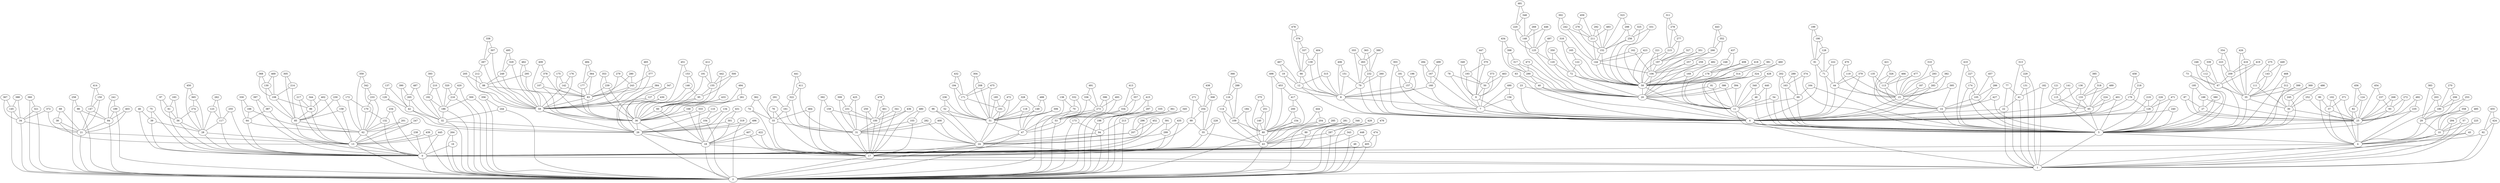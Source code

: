 strict graph G {
0;
1;
2;
4;
5;
6;
7;
8;
9;
10;
11;
12;
13;
14;
15;
16;
17;
18;
19;
20;
21;
22;
23;
24;
25;
26;
27;
28;
29;
30;
31;
32;
33;
34;
35;
36;
37;
38;
39;
40;
41;
42;
43;
44;
45;
46;
47;
48;
49;
50;
51;
52;
53;
54;
55;
56;
57;
58;
59;
60;
61;
62;
63;
64;
65;
66;
67;
68;
69;
70;
71;
72;
73;
74;
75;
76;
77;
78;
79;
80;
81;
82;
83;
84;
85;
86;
87;
88;
89;
90;
91;
92;
93;
94;
95;
96;
97;
98;
99;
100;
101;
102;
103;
104;
105;
106;
107;
108;
109;
110;
111;
112;
113;
114;
115;
116;
117;
118;
119;
120;
121;
122;
123;
124;
125;
126;
127;
128;
129;
130;
131;
132;
133;
134;
135;
136;
137;
138;
139;
140;
141;
142;
143;
144;
145;
146;
147;
148;
149;
150;
151;
152;
153;
154;
155;
156;
157;
158;
159;
160;
161;
162;
163;
164;
165;
166;
167;
168;
169;
170;
171;
172;
173;
174;
175;
176;
177;
178;
179;
180;
181;
182;
183;
184;
185;
186;
187;
188;
189;
190;
191;
192;
193;
194;
195;
196;
197;
198;
199;
200;
201;
202;
203;
204;
205;
206;
207;
208;
209;
210;
211;
212;
213;
214;
215;
216;
217;
218;
219;
220;
221;
222;
223;
224;
225;
226;
227;
228;
229;
230;
231;
232;
233;
234;
235;
236;
237;
238;
239;
240;
241;
242;
243;
244;
245;
246;
247;
248;
249;
250;
251;
252;
253;
254;
255;
256;
257;
258;
259;
260;
261;
262;
263;
264;
265;
266;
267;
268;
269;
270;
271;
272;
273;
274;
275;
276;
277;
278;
279;
280;
281;
282;
283;
284;
285;
286;
287;
288;
289;
290;
291;
292;
293;
294;
295;
296;
297;
298;
299;
300;
301;
302;
303;
304;
305;
306;
307;
308;
309;
310;
311;
312;
313;
314;
315;
316;
317;
318;
319;
320;
321;
322;
323;
324;
325;
326;
327;
328;
329;
330;
331;
332;
333;
334;
335;
336;
337;
338;
339;
340;
341;
342;
343;
344;
345;
346;
347;
348;
349;
350;
351;
352;
353;
354;
355;
356;
357;
358;
359;
360;
361;
362;
363;
364;
365;
366;
367;
368;
369;
370;
371;
372;
373;
374;
375;
376;
377;
378;
379;
380;
381;
382;
383;
384;
385;
386;
387;
388;
389;
390;
391;
392;
393;
394;
395;
396;
397;
398;
399;
400;
401;
402;
403;
404;
405;
406;
407;
408;
409;
410;
411;
412;
413;
414;
415;
416;
417;
418;
419;
420;
421;
422;
423;
424;
425;
426;
427;
428;
429;
430;
431;
432;
433;
434;
435;
436;
437;
438;
439;
440;
441;
442;
443;
444;
445;
446;
447;
448;
449;
450;
451;
452;
453;
454;
455;
456;
457;
458;
459;
460;
461;
462;
463;
464;
465;
466;
467;
468;
469;
470;
471;
472;
473;
474;
475;
476;
477;
478;
479;
480;
481;
482;
483;
484;
485;
486;
487;
488;
489;
490;
491;
492;
493;
494;
495;
496;
497;
498;
499;
500;
401 -- 5;
121 -- 115;
464 -- 17;
172 -- 62;
153 -- 146;
451 -- 153;
140 -- 80;
453 -- 417;
469 -- 108;
300 -- 2;
24 -- 17;
498 -- 80;
271 -- 254;
380 -- 5;
87 -- 25;
109 -- 80;
371 -- 37;
412 -- 155;
279 -- 59;
295 -- 88;
24 -- 2;
273 -- 53;
409 -- 378;
377 -- 59;
35 -- 30;
391 -- 299;
115 -- 65;
86 -- 85;
424 -- 92;
298 -- 256;
94 -- 2;
92 -- 1;
284 -- 160;
263 -- 79;
430 -- 26;
23 -- 20;
361 -- 213;
251 -- 80;
377 -- 243;
370 -- 9;
127 -- 59;
154 -- 80;
362 -- 74;
484 -- 177;
279 -- 243;
362 -- 33;
383 -- 203;
37 -- 4;
93 -- 25;
114 -- 43;
374 -- 163;
438 -- 254;
192 -- 32;
145 -- 2;
497 -- 120;
231 -- 31;
371 -- 25;
188 -- 27;
194 -- 171;
287 -- 43;
150 -- 147;
400 -- 24;
14 -- 5;
177 -- 36;
210 -- 186;
156 -- 7;
103 -- 17;
259 -- 20;
337 -- 66;
173 -- 94;
387 -- 0;
182 -- 41;
250 -- 17;
479 -- 461;
373 -- 9;
66 -- 8;
483 -- 152;
360 -- 321;
322 -- 31;
57 -- 1;
460 -- 324;
422 -- 17;
328 -- 149;
409 -- 36;
222 -- 71;
183 -- 61;
60 -- 18;
229 -- 1;
205 -- 88;
434 -- 398;
457 -- 286;
266 -- 257;
169 -- 11;
105 -- 5;
289 -- 69;
325 -- 256;
158 -- 85;
162 -- 106;
406 -- 8;
242 -- 211;
399 -- 35;
247 -- 62;
487 -- 265;
491 -- 273;
85 -- 13;
66 -- 12;
114 -- 109;
210 -- 192;
38 -- 21;
193 -- 9;
268 -- 93;
69 -- 5;
56 -- 28;
57 -- 10;
52 -- 51;
141 -- 65;
339 -- 112;
351 -- 197;
53 -- 2;
232 -- 79;
264 -- 2;
337 -- 139;
348 -- 220;
437 -- 178;
495 -- 329;
239 -- 83;
21 -- 2;
202 -- 163;
240 -- 5;
466 -- 113;
42 -- 32;
137 -- 129;
83 -- 36;
194 -- 51;
363 -- 263;
403 -- 21;
467 -- 19;
375 -- 80;
96 -- 51;
359 -- 342;
326 -- 113;
395 -- 15;
382 -- 15;
146 -- 36;
452 -- 207;
378 -- 107;
208 -- 51;
268 -- 25;
292 -- 211;
103 -- 31;
178 -- 58;
232 -- 6;
140 -- 43;
288 -- 116;
128 -- 71;
334 -- 47;
8 -- 7;
420 -- 216;
246 -- 67;
311 -- 215;
481 -- 348;
310 -- 293;
253 -- 4;
393 -- 210;
49 -- 2;
418 -- 178;
468 -- 312;
430 -- 59;
474 -- 405;
44 -- 15;
112 -- 5;
314 -- 58;
381 -- 58;
286 -- 105;
233 -- 62;
80 -- 2;
121 -- 65;
147 -- 84;
61 -- 56;
100 -- 17;
235 -- 4;
443 -- 266;
90 -- 37;
384 -- 36;
326 -- 14;
394 -- 20;
47 -- 2;
499 -- 167;
398 -- 317;
136 -- 6;
299 -- 24;
89 -- 43;
156 -- 6;
225 -- 1;
313 -- 229;
451 -- 36;
26 -- 18;
408 -- 58;
426 -- 416;
342 -- 233;
162 -- 144;
416 -- 35;
234 -- 132;
441 -- 411;
265 -- 42;
218 -- 179;
493 -- 273;
73 -- 67;
287 -- 2;
413 -- 334;
485 -- 294;
265 -- 32;
437 -- 248;
11 -- 6;
108 -- 85;
180 -- 4;
31 -- 24;
88 -- 83;
467 -- 12;
233 -- 170;
294 -- 1;
462 -- 295;
482 -- 58;
19 -- 8;
368 -- 108;
489 -- 133;
291 -- 161;
329 -- 249;
331 -- 256;
225 -- 10;
480 -- 103;
220 -- 148;
460 -- 58;
385 -- 133;
218 -- 6;
472 -- 101;
456 -- 124;
473 -- 290;
364 -- 177;
396 -- 273;
423 -- 58;
48 -- 11;
157 -- 6;
266 -- 106;
280 -- 243;
191 -- 60;
313 -- 1;
374 -- 5;
384 -- 83;
241 -- 189;
6 -- 1;
160 -- 7;
310 -- 15;
464 -- 33;
270 -- 180;
433 -- 36;
82 -- 25;
494 -- 36;
166 -- 64;
486 -- 252;
224 -- 65;
87 -- 27;
55 -- 0;
10 -- 4;
75 -- 0;
91 -- 6;
131 -- 1;
64 -- 62;
480 -- 17;
452 -- 24;
251 -- 140;
104 -- 26;
18 -- 2;
45 -- 4;
432 -- 171;
118 -- 51;
170 -- 62;
228 -- 0;
355 -- 263;
122 -- 58;
215 -- 58;
33 -- 31;
23 -- 6;
72 -- 20;
478 -- 376;
346 -- 89;
132 -- 0;
96 -- 24;
185 -- 51;
217 -- 13;
428 -- 340;
429 -- 287;
128 -- 91;
488 -- 51;
102 -- 4;
62 -- 0;
278 -- 215;
438 -- 308;
135 -- 15;
167 -- 160;
343 -- 43;
379 -- 6;
475 -- 51;
378 -- 36;
235 -- 25;
358 -- 29;
338 -- 267;
444 -- 43;
297 -- 2;
47 -- 24;
155 -- 60;
487 -- 32;
447 -- 9;
238 -- 13;
350 -- 120;
474 -- 0;
410 -- 5;
363 -- 232;
52 -- 24;
186 -- 32;
168 -- 18;
36 -- 18;
142 -- 83;
97 -- 56;
347 -- 26;
76 -- 17;
397 -- 0;
231 -- 100;
454 -- 25;
41 -- 1;
72 -- 58;
254 -- 99;
388 -- 34;
183 -- 56;
376 -- 337;
477 -- 113;
277 -- 215;
126 -- 6;
125 -- 120;
258 -- 2;
74 -- 33;
208 -- 171;
355 -- 79;
366 -- 116;
184 -- 109;
289 -- 163;
257 -- 106;
181 -- 6;
160 -- 8;
243 -- 59;
110 -- 104;
407 -- 17;
115 -- 5;
376 -- 66;
305 -- 214;
21 -- 13;
433 -- 60;
28 -- 13;
370 -- 193;
431 -- 301;
184 -- 80;
314 -- 20;
356 -- 244;
365 -- 28;
473 -- 20;
315 -- 8;
67 -- 35;
353 -- 36;
105 -- 14;
415 -- 297;
39 -- 0;
340 -- 11;
79 -- 6;
172 -- 170;
195 -- 25;
123 -- 117;
196 -- 8;
305 -- 85;
331 -- 58;
386 -- 11;
419 -- 67;
247 -- 13;
275 -- 111;
204 -- 43;
410 -- 227;
98 -- 84;
16 -- 0;
64 -- 0;
157 -- 8;
406 -- 151;
60 -- 36;
63 -- 40;
143 -- 35;
117 -- 28;
53 -- 47;
482 -- 169;
301 -- 26;
50 -- 9;
230 -- 158;
222 -- 44;
436 -- 31;
468 -- 5;
201 -- 13;
12 -- 8;
132 -- 62;
102 -- 37;
488 -- 149;
383 -- 29;
54 -- 11;
277 -- 197;
446 -- 148;
241 -- 84;
335 -- 198;
13 -- 2;
46 -- 39;
307 -- 267;
463 -- 9;
436 -- 100;
477 -- 15;
411 -- 322;
219 -- 126;
461 -- 100;
388 -- 145;
101 -- 51;
321 -- 34;
425 -- 31;
41 -- 22;
161 -- 31;
429 -- 2;
10 -- 1;
137 -- 42;
449 -- 35;
491 -- 336;
316 -- 58;
51 -- 47;
221 -- 106;
106 -- 58;
365 -- 274;
276 -- 152;
324 -- 11;
421 -- 14;
83 -- 59;
127 -- 26;
27 -- 25;
133 -- 65;
485 -- 10;
138 -- 70;
197 -- 58;
54 -- 5;
306 -- 47;
224 -- 6;
320 -- 216;
321 -- 2;
179 -- 6;
411 -- 31;
62 -- 13;
298 -- 152;
42 -- 26;
420 -- 2;
92 -- 4;
171 -- 51;
230 -- 85;
272 -- 25;
81 -- 6;
90 -- 4;
152 -- 144;
245 -- 30;
120 -- 72;
416 -- 209;
107 -- 36;
462 -- 59;
303 -- 181;
193 -- 50;
346 -- 0;
385 -- 318;
476 -- 2;
197 -- 106;
344 -- 86;
389 -- 232;
463 -- 50;
4 -- 0;
37 -- 25;
97 -- 61;
297 -- 198;
14 -- 6;
153 -- 36;
276 -- 211;
414 -- 150;
254 -- 55;
34 -- 2;
217 -- 86;
252 -- 30;
367 -- 34;
459 -- 211;
367 -- 145;
484 -- 364;
146 -- 95;
199 -- 91;
372 -- 34;
174 -- 105;
271 -- 99;
448 -- 0;
138 -- 2;
129 -- 26;
227 -- 174;
22 -- 1;
293 -- 15;
294 -- 10;
295 -- 59;
43 -- 0;
296 -- 17;
349 -- 9;
449 -- 143;
470 -- 15;
123 -- 28;
147 -- 21;
381 -- 314;
61 -- 0;
292 -- 152;
392 -- 159;
320 -- 186;
421 -- 326;
22 -- 6;
223 -- 209;
18 -- 17;
257 -- 20;
465 -- 377;
431 -- 18;
190 -- 128;
129 -- 42;
168 -- 36;
27 -- 5;
275 -- 143;
312 -- 35;
375 -- 251;
450 -- 365;
458 -- 179;
11 -- 5;
448 -- 405;
131 -- 41;
490 -- 156;
122 -- 72;
229 -- 131;
77 -- 41;
327 -- 106;
176 -- 142;
179 -- 126;
187 -- 6;
186 -- 2;
422 -- 18;
113 -- 15;
126 -- 5;
267 -- 59;
492 -- 235;
89 -- 0;
25 -- 4;
116 -- 109;
244 -- 2;
319 -- 2;
336 -- 53;
139 -- 66;
195 -- 188;
379 -- 44;
0 -- 1;
399 -- 30;
280 -- 83;
144 -- 58;
212 -- 59;
20 -- 6;
124 -- 82;
7 -- 6;
318 -- 65;
319 -- 26;
382 -- 283;
70 -- 2;
163 -- 5;
244 -- 32;
213 -- 94;
398 -- 290;
408 -- 178;
236 -- 52;
391 -- 17;
111 -- 30;
164 -- 69;
163 -- 69;
407 -- 18;
361 -- 2;
75 -- 39;
246 -- 112;
145 -- 34;
91 -- 71;
207 -- 24;
458 -- 218;
39 -- 28;
248 -- 58;
481 -- 220;
454 -- 237;
339 -- 67;
117 -- 0;
165 -- 122;
50 -- 7;
192 -- 186;
84 -- 2;
387 -- 64;
453 -- 80;
216 -- 186;
7 -- 5;
227 -- 5;
46 -- 0;
198 -- 94;
167 -- 7;
304 -- 208;
285 -- 80;
332 -- 70;
165 -- 58;
82 -- 4;
148 -- 20;
302 -- 242;
113 -- 14;
191 -- 155;
250 -- 100;
143 -- 111;
500 -- 155;
95 -- 60;
269 -- 125;
130 -- 85;
417 -- 200;
158 -- 13;
209 -- 67;
260 -- 6;
112 -- 67;
328 -- 51;
330 -- 64;
486 -- 30;
372 -- 21;
354 -- 209;
364 -- 83;
353 -- 239;
256 -- 58;
499 -- 160;
56 -- 0;
98 -- 2;
174 -- 5;
262 -- 123;
108 -- 86;
36 -- 26;
373 -- 50;
240 -- 6;
397 -- 387;
169 -- 58;
496 -- 26;
79 -- 8;
262 -- 117;
344 -- 85;
283 -- 6;
110 -- 26;
159 -- 17;
200 -- 80;
211 -- 144;
396 -- 53;
49 -- 0;
198 -- 2;
99 -- 55;
470 -- 119;
392 -- 17;
74 -- 17;
308 -- 55;
348 -- 148;
15 -- 14;
419 -- 209;
159 -- 100;
176 -- 59;
142 -- 59;
492 -- 25;
118 -- 47;
221 -- 197;
304 -- 51;
445 -- 13;
20 -- 11;
178 -- 11;
282 -- 31;
203 -- 180;
432 -- 194;
478 -- 66;
296 -- 207;
263 -- 232;
256 -- 152;
111 -- 35;
309 -- 231;
78 -- 7;
207 -- 17;
335 -- 2;
238 -- 0;
28 -- 0;
73 -- 5;
306 -- 51;
144 -- 106;
325 -- 58;
200 -- 154;
281 -- 0;
401 -- 65;
242 -- 144;
446 -- 125;
234 -- 0;
389 -- 263;
228 -- 55;
317 -- 290;
78 -- 50;
386 -- 20;
347 -- 127;
426 -- 35;
17 -- 1;
68 -- 38;
334 -- 53;
412 -- 191;
417 -- 80;
45 -- 0;
445 -- 0;
25 -- 5;
447 -- 370;
439 -- 13;
441 -- 322;
30 -- 5;
190 -- 91;
134 -- 104;
403 -- 84;
215 -- 197;
150 -- 21;
106 -- 20;
333 -- 18;
84 -- 21;
32 -- 26;
311 -- 278;
435 -- 17;
261 -- 168;
31 -- 17;
175 -- 142;
180 -- 29;
400 -- 31;
40 -- 20;
70 -- 53;
402 -- 13;
81 -- 20;
497 -- 125;
350 -- 72;
38 -- 13;
104 -- 2;
440 -- 5;
252 -- 25;
51 -- 24;
317 -- 20;
332 -- 53;
340 -- 48;
415 -- 2;
278 -- 277;
368 -- 130;
223 -- 35;
307 -- 59;
15 -- 6;
95 -- 36;
323 -- 152;
352 -- 257;
394 -- 11;
88 -- 59;
418 -- 11;
428 -- 11;
345 -- 296;
405 -- 2;
323 -- 298;
402 -- 86;
345 -- 207;
466 -- 15;
443 -- 352;
58 -- 20;
357 -- 334;
459 -- 276;
29 -- 10;
30 -- 25;
5 -- 1;
357 -- 53;
0 -- 2;
67 -- 5;
124 -- 25;
341 -- 17;
455 -- 424;
282 -- 24;
269 -- 148;
189 -- 2;
205 -- 59;
219 -- 5;
356 -- 2;
471 -- 126;
352 -- 266;
318 -- 133;
196 -- 157;
149 -- 51;
301 -- 18;
44 -- 6;
175 -- 83;
439 -- 2;
302 -- 144;
9 -- 6;
171 -- 101;
237 -- 93;
336 -- 273;
85 -- 62;
100 -- 31;
201 -- 62;
154 -- 43;
316 -- 165;
330 -- 166;
139 -- 8;
281 -- 89;
390 -- 42;
424 -- 1;
255 -- 0;
8 -- 6;
349 -- 193;
245 -- 5;
457 -- 105;
440 -- 48;
133 -- 6;
189 -- 84;
4 -- 1;
288 -- 109;
343 -- 2;
427 -- 14;
214 -- 108;
299 -- 17;
29 -- 4;
35 -- 5;
86 -- 13;
425 -- 231;
177 -- 83;
12 -- 6;
134 -- 26;
500 -- 95;
211 -- 152;
65 -- 6;
494 -- 261;
69 -- 11;
444 -- 204;
351 -- 58;
71 -- 44;
442 -- 155;
498 -- 453;
181 -- 157;
187 -- 15;
59 -- 36;
465 -- 59;
493 -- 53;
76 -- 33;
264 -- 16;
226 -- 5;
119 -- 15;
369 -- 245;
206 -- 29;
270 -- 206;
274 -- 28;
249 -- 59;
77 -- 22;
203 -- 29;
220 -- 125;
267 -- 212;
479 -- 100;
149 -- 47;
26 -- 2;
495 -- 249;
413 -- 357;
80 -- 43;
34 -- 21;
1 -- 2;
71 -- 6;
170 -- 132;
483 -- 211;
327 -- 197;
461 -- 17;
237 -- 25;
13 -- 0;
369 -- 5;
456 -- 82;
185 -- 101;
125 -- 20;
380 -- 27;
119 -- 44;
55 -- 43;
404 -- 139;
472 -- 51;
182 -- 1;
33 -- 17;
188 -- 25;
48 -- 5;
63 -- 6;
40 -- 6;
6 -- 5;
206 -- 180;
284 -- 167;
309 -- 31;
312 -- 5;
476 -- 287;
151 -- 79;
173 -- 2;
93 -- 5;
213 -- 2;
338 -- 307;
94 -- 24;
249 -- 88;
107 -- 83;
324 -- 58;
9 -- 7;
329 -- 59;
243 -- 83;
490 -- 7;
259 -- 106;
99 -- 0;
290 -- 40;
342 -- 62;
427 -- 5;
43 -- 2;
155 -- 95;
366 -- 288;
414 -- 147;
283 -- 15;
450 -- 28;
68 -- 21;
236 -- 51;
272 -- 93;
109 -- 43;
315 -- 12;
360 -- 2;
202 -- 5;
475 -- 171;
253 -- 180;
291 -- 33;
148 -- 125;
434 -- 290;
255 -- 117;
17 -- 2;
32 -- 2;
65 -- 5;
404 -- 8;
19 -- 12;
285 -- 2;
303 -- 6;
442 -- 60;
290 -- 20;
358 -- 10;
199 -- 190;
260 -- 79;
405 -- 0;
471 -- 5;
239 -- 36;
161 -- 33;
209 -- 35;
341 -- 100;
293 -- 283;
359 -- 62;
393 -- 192;
16 -- 2;
212 -- 88;
120 -- 20;
322 -- 161;
300 -- 186;
258 -- 98;
58 -- 11;
469 -- 130;
166 -- 62;
164 -- 5;
395 -- 14;
455 -- 92;
248 -- 178;
151 -- 8;
489 -- 65;
274 -- 56;
136 -- 133;
135 -- 113;
226 -- 126;
308 -- 254;
333 -- 36;
116 -- 114;
130 -- 108;
261 -- 36;
435 -- 299;
152 -- 58;
286 -- 14;
141 -- 115;
354 -- 223;
204 -- 80;
214 -- 85;
216 -- 2;
101 -- 24;
390 -- 265;
423 -- 144;
273 -- 47;
496 -- 18;
5 -- 4;
59 -- 26;
}
